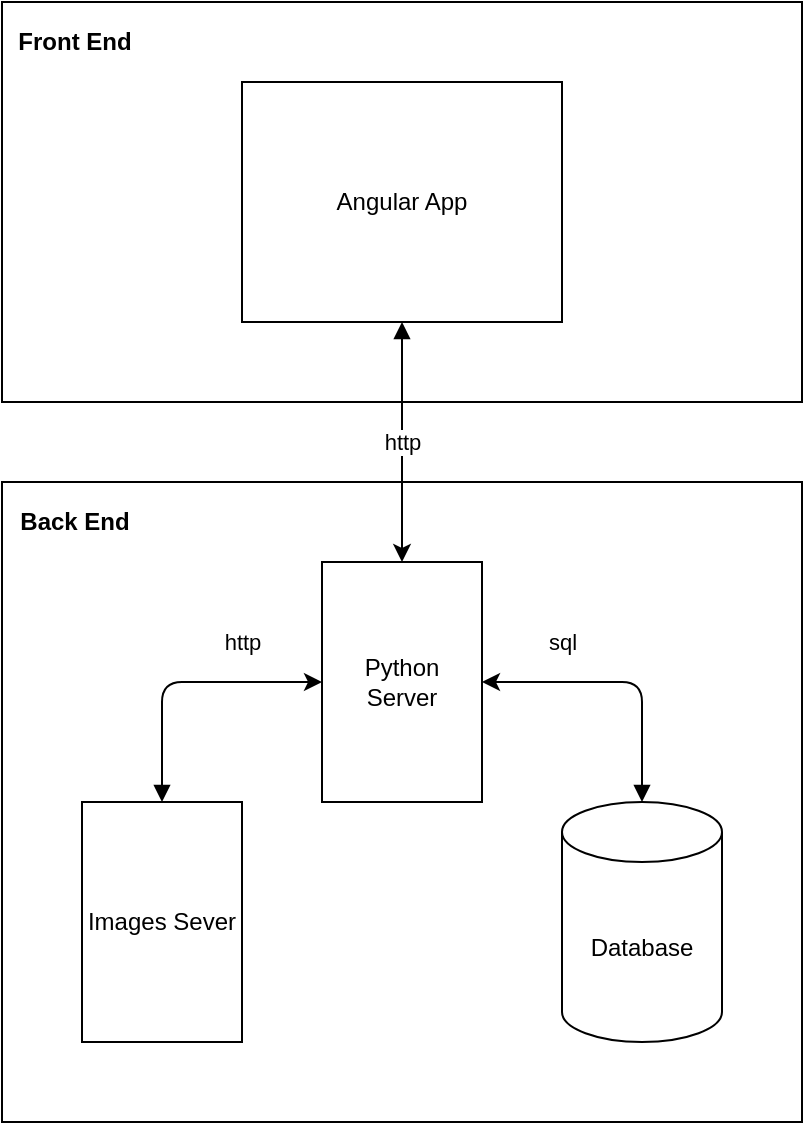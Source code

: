 <mxfile>
    <diagram id="MrBevsXSQ2q2PFUD2Qh6" name="Page-1">
        <mxGraphModel dx="883" dy="572" grid="0" gridSize="10" guides="1" tooltips="1" connect="1" arrows="1" fold="1" page="0" pageScale="1" pageWidth="827" pageHeight="1169" math="0" shadow="0">
            <root>
                <mxCell id="0"/>
                <mxCell id="1" parent="0"/>
                <mxCell id="2" value="" style="rounded=0;whiteSpace=wrap;html=1;" parent="1" vertex="1">
                    <mxGeometry x="40" y="40" width="400" height="200" as="geometry"/>
                </mxCell>
                <mxCell id="3" value="" style="rounded=0;whiteSpace=wrap;html=1;" parent="1" vertex="1">
                    <mxGeometry x="40" y="280" width="400" height="320" as="geometry"/>
                </mxCell>
                <mxCell id="4" value="http" style="edgeStyle=none;html=1;exitX=0.5;exitY=0;exitDx=0;exitDy=0;entryX=0;entryY=0.5;entryDx=0;entryDy=0;startArrow=block;startFill=1;" parent="1" source="5" target="8" edge="1">
                    <mxGeometry x="0.429" y="20" relative="1" as="geometry">
                        <mxPoint x="160" y="360" as="targetPoint"/>
                        <Array as="points">
                            <mxPoint x="120" y="380"/>
                        </Array>
                        <mxPoint as="offset"/>
                    </mxGeometry>
                </mxCell>
                <mxCell id="5" value="Images Sever" style="rounded=0;whiteSpace=wrap;html=1;" parent="1" vertex="1">
                    <mxGeometry x="80" y="440" width="80" height="120" as="geometry"/>
                </mxCell>
                <mxCell id="6" value="sql" style="edgeStyle=none;html=1;exitX=0.5;exitY=0;exitDx=0;exitDy=0;exitPerimeter=0;entryX=1;entryY=0.5;entryDx=0;entryDy=0;startArrow=block;startFill=1;" parent="1" source="7" target="8" edge="1">
                    <mxGeometry x="0.429" y="-20" relative="1" as="geometry">
                        <mxPoint x="320" y="360" as="targetPoint"/>
                        <Array as="points">
                            <mxPoint x="360" y="380"/>
                        </Array>
                        <mxPoint as="offset"/>
                    </mxGeometry>
                </mxCell>
                <mxCell id="7" value="Database" style="shape=cylinder3;whiteSpace=wrap;html=1;boundedLbl=1;backgroundOutline=1;size=15;" parent="1" vertex="1">
                    <mxGeometry x="320" y="440" width="80" height="120" as="geometry"/>
                </mxCell>
                <mxCell id="8" value="Python &lt;br&gt;Server" style="rounded=0;whiteSpace=wrap;html=1;" parent="1" vertex="1">
                    <mxGeometry x="200" y="320" width="80" height="120" as="geometry"/>
                </mxCell>
                <mxCell id="9" value="http" style="edgeStyle=none;html=1;exitX=0.5;exitY=1;exitDx=0;exitDy=0;entryX=0.5;entryY=0;entryDx=0;entryDy=0;startArrow=block;startFill=1;" parent="1" source="10" target="8" edge="1">
                    <mxGeometry relative="1" as="geometry"/>
                </mxCell>
                <mxCell id="10" value="Angular App" style="rounded=0;whiteSpace=wrap;html=1;" parent="1" vertex="1">
                    <mxGeometry x="160" y="80" width="160" height="120" as="geometry"/>
                </mxCell>
                <mxCell id="11" value="&lt;p style=&quot;line-height: 120%;&quot;&gt;&lt;b&gt;Front End&lt;/b&gt;&lt;/p&gt;" style="text;html=1;align=center;verticalAlign=middle;resizable=0;points=[];autosize=1;strokeColor=none;fillColor=none;spacing=-2;" parent="1" vertex="1">
                    <mxGeometry x="42" y="39" width="67" height="42" as="geometry"/>
                </mxCell>
                <mxCell id="12" value="&lt;p style=&quot;line-height: 120%;&quot;&gt;&lt;b&gt;Back End&lt;/b&gt;&lt;/p&gt;" style="text;html=1;align=center;verticalAlign=middle;resizable=0;points=[];autosize=1;strokeColor=none;fillColor=none;spacing=-2;" parent="1" vertex="1">
                    <mxGeometry x="43" y="279" width="65" height="42" as="geometry"/>
                </mxCell>
            </root>
        </mxGraphModel>
    </diagram>
</mxfile>